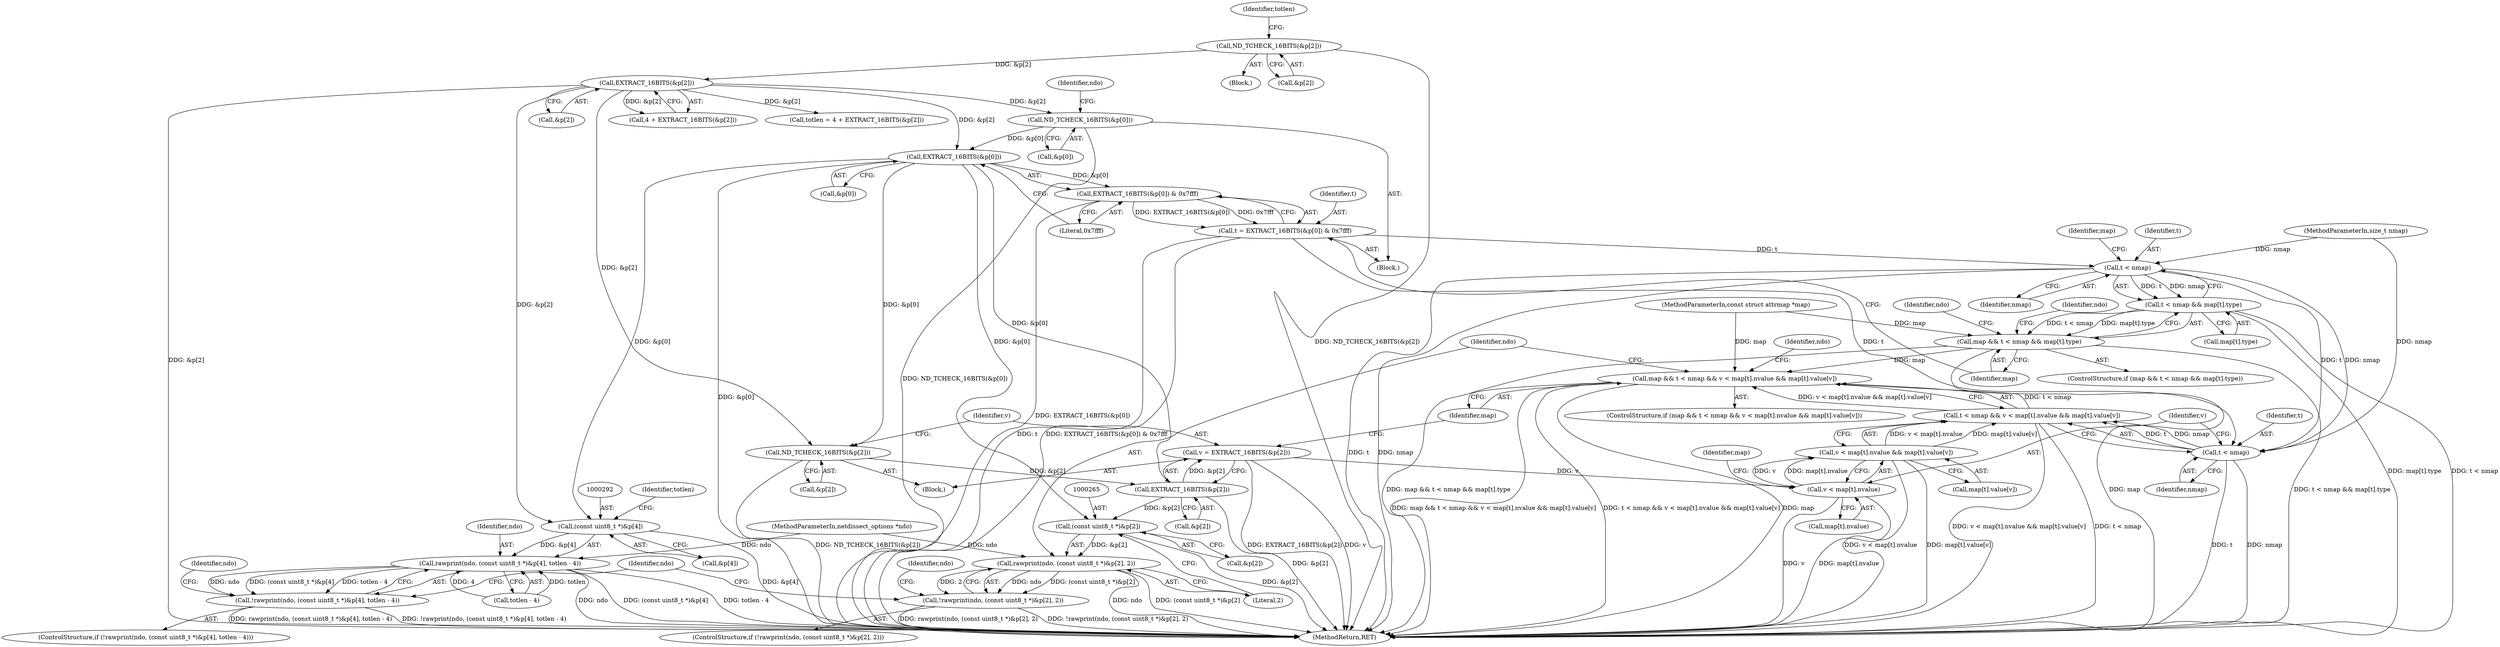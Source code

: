 digraph "0_tcpdump_e0a5a02b0fc1900a69d6c37ed0aab36fb8494e6d_0@pointer" {
"1000154" [label="(Call,ND_TCHECK_16BITS(&p[0]))"];
"1000134" [label="(Call,EXTRACT_16BITS(&p[2]))"];
"1000125" [label="(Call,ND_TCHECK_16BITS(&p[2]))"];
"1000166" [label="(Call,EXTRACT_16BITS(&p[0]))"];
"1000165" [label="(Call,EXTRACT_16BITS(&p[0]) & 0x7fff)"];
"1000163" [label="(Call,t = EXTRACT_16BITS(&p[0]) & 0x7fff)"];
"1000176" [label="(Call,t < nmap)"];
"1000175" [label="(Call,t < nmap && map[t].type)"];
"1000173" [label="(Call,map && t < nmap && map[t].type)"];
"1000225" [label="(Call,map && t < nmap && v < map[t].nvalue && map[t].value[v])"];
"1000228" [label="(Call,t < nmap)"];
"1000227" [label="(Call,t < nmap && v < map[t].nvalue && map[t].value[v])"];
"1000212" [label="(Call,ND_TCHECK_16BITS(&p[2]))"];
"1000219" [label="(Call,EXTRACT_16BITS(&p[2]))"];
"1000217" [label="(Call,v = EXTRACT_16BITS(&p[2]))"];
"1000232" [label="(Call,v < map[t].nvalue)"];
"1000231" [label="(Call,v < map[t].nvalue && map[t].value[v])"];
"1000264" [label="(Call,(const uint8_t *)&p[2])"];
"1000262" [label="(Call,rawprint(ndo, (const uint8_t *)&p[2], 2))"];
"1000261" [label="(Call,!rawprint(ndo, (const uint8_t *)&p[2], 2))"];
"1000291" [label="(Call,(const uint8_t *)&p[4])"];
"1000289" [label="(Call,rawprint(ndo, (const uint8_t *)&p[4], totlen - 4))"];
"1000288" [label="(Call,!rawprint(ndo, (const uint8_t *)&p[4], totlen - 4))"];
"1000154" [label="(Call,ND_TCHECK_16BITS(&p[0]))"];
"1000135" [label="(Call,&p[2])"];
"1000220" [label="(Call,&p[2])"];
"1000287" [label="(ControlStructure,if (!rawprint(ndo, (const uint8_t *)&p[4], totlen - 4)))"];
"1000260" [label="(ControlStructure,if (!rawprint(ndo, (const uint8_t *)&p[2], 2)))"];
"1000228" [label="(Call,t < nmap)"];
"1000101" [label="(MethodParameterIn,netdissect_options *ndo)"];
"1000227" [label="(Call,t < nmap && v < map[t].nvalue && map[t].value[v])"];
"1000274" [label="(Identifier,ndo)"];
"1000217" [label="(Call,v = EXTRACT_16BITS(&p[2]))"];
"1000234" [label="(Call,map[t].nvalue)"];
"1000261" [label="(Call,!rawprint(ndo, (const uint8_t *)&p[2], 2))"];
"1000175" [label="(Call,t < nmap && map[t].type)"];
"1000176" [label="(Call,t < nmap)"];
"1000163" [label="(Call,t = EXTRACT_16BITS(&p[0]) & 0x7fff)"];
"1000229" [label="(Identifier,t)"];
"1000155" [label="(Call,&p[0])"];
"1000179" [label="(Call,map[t].type)"];
"1000293" [label="(Call,&p[4])"];
"1000224" [label="(ControlStructure,if (map && t < nmap && v < map[t].nvalue && map[t].value[v]))"];
"1000226" [label="(Identifier,map)"];
"1000174" [label="(Identifier,map)"];
"1000218" [label="(Identifier,v)"];
"1000298" [label="(Identifier,totlen)"];
"1000171" [label="(Literal,0x7fff)"];
"1000166" [label="(Call,EXTRACT_16BITS(&p[0]))"];
"1000233" [label="(Identifier,v)"];
"1000225" [label="(Call,map && t < nmap && v < map[t].nvalue && map[t].value[v])"];
"1000270" [label="(Literal,2)"];
"1000317" [label="(MethodReturn,RET)"];
"1000239" [label="(Call,map[t].value[v])"];
"1000178" [label="(Identifier,nmap)"];
"1000181" [label="(Identifier,map)"];
"1000219" [label="(Call,EXTRACT_16BITS(&p[2]))"];
"1000161" [label="(Identifier,ndo)"];
"1000213" [label="(Call,&p[2])"];
"1000262" [label="(Call,rawprint(ndo, (const uint8_t *)&p[2], 2))"];
"1000308" [label="(Identifier,ndo)"];
"1000125" [label="(Call,ND_TCHECK_16BITS(&p[2]))"];
"1000186" [label="(Identifier,ndo)"];
"1000177" [label="(Identifier,t)"];
"1000131" [label="(Identifier,totlen)"];
"1000104" [label="(MethodParameterIn,const struct attrmap *map)"];
"1000288" [label="(Call,!rawprint(ndo, (const uint8_t *)&p[4], totlen - 4))"];
"1000242" [label="(Identifier,map)"];
"1000248" [label="(Identifier,ndo)"];
"1000289" [label="(Call,rawprint(ndo, (const uint8_t *)&p[4], totlen - 4))"];
"1000290" [label="(Identifier,ndo)"];
"1000264" [label="(Call,(const uint8_t *)&p[2])"];
"1000164" [label="(Identifier,t)"];
"1000173" [label="(Call,map && t < nmap && map[t].type)"];
"1000232" [label="(Call,v < map[t].nvalue)"];
"1000132" [label="(Call,4 + EXTRACT_16BITS(&p[2]))"];
"1000212" [label="(Call,ND_TCHECK_16BITS(&p[2]))"];
"1000165" [label="(Call,EXTRACT_16BITS(&p[0]) & 0x7fff)"];
"1000207" [label="(Block,)"];
"1000291" [label="(Call,(const uint8_t *)&p[4])"];
"1000231" [label="(Call,v < map[t].nvalue && map[t].value[v])"];
"1000106" [label="(Block,)"];
"1000105" [label="(MethodParameterIn,size_t nmap)"];
"1000230" [label="(Identifier,nmap)"];
"1000303" [label="(Identifier,ndo)"];
"1000266" [label="(Call,&p[2])"];
"1000263" [label="(Identifier,ndo)"];
"1000130" [label="(Call,totlen = 4 + EXTRACT_16BITS(&p[2]))"];
"1000124" [label="(Block,)"];
"1000126" [label="(Call,&p[2])"];
"1000167" [label="(Call,&p[0])"];
"1000134" [label="(Call,EXTRACT_16BITS(&p[2]))"];
"1000297" [label="(Call,totlen - 4)"];
"1000197" [label="(Identifier,ndo)"];
"1000172" [label="(ControlStructure,if (map && t < nmap && map[t].type))"];
"1000154" -> "1000106"  [label="AST: "];
"1000154" -> "1000155"  [label="CFG: "];
"1000155" -> "1000154"  [label="AST: "];
"1000161" -> "1000154"  [label="CFG: "];
"1000154" -> "1000317"  [label="DDG: ND_TCHECK_16BITS(&p[0])"];
"1000134" -> "1000154"  [label="DDG: &p[2]"];
"1000154" -> "1000166"  [label="DDG: &p[0]"];
"1000134" -> "1000132"  [label="AST: "];
"1000134" -> "1000135"  [label="CFG: "];
"1000135" -> "1000134"  [label="AST: "];
"1000132" -> "1000134"  [label="CFG: "];
"1000134" -> "1000317"  [label="DDG: &p[2]"];
"1000134" -> "1000130"  [label="DDG: &p[2]"];
"1000134" -> "1000132"  [label="DDG: &p[2]"];
"1000125" -> "1000134"  [label="DDG: &p[2]"];
"1000134" -> "1000166"  [label="DDG: &p[2]"];
"1000134" -> "1000212"  [label="DDG: &p[2]"];
"1000134" -> "1000291"  [label="DDG: &p[2]"];
"1000125" -> "1000124"  [label="AST: "];
"1000125" -> "1000126"  [label="CFG: "];
"1000126" -> "1000125"  [label="AST: "];
"1000131" -> "1000125"  [label="CFG: "];
"1000125" -> "1000317"  [label="DDG: ND_TCHECK_16BITS(&p[2])"];
"1000166" -> "1000165"  [label="AST: "];
"1000166" -> "1000167"  [label="CFG: "];
"1000167" -> "1000166"  [label="AST: "];
"1000171" -> "1000166"  [label="CFG: "];
"1000166" -> "1000317"  [label="DDG: &p[0]"];
"1000166" -> "1000165"  [label="DDG: &p[0]"];
"1000166" -> "1000212"  [label="DDG: &p[0]"];
"1000166" -> "1000219"  [label="DDG: &p[0]"];
"1000166" -> "1000264"  [label="DDG: &p[0]"];
"1000166" -> "1000291"  [label="DDG: &p[0]"];
"1000165" -> "1000163"  [label="AST: "];
"1000165" -> "1000171"  [label="CFG: "];
"1000171" -> "1000165"  [label="AST: "];
"1000163" -> "1000165"  [label="CFG: "];
"1000165" -> "1000317"  [label="DDG: EXTRACT_16BITS(&p[0])"];
"1000165" -> "1000163"  [label="DDG: EXTRACT_16BITS(&p[0])"];
"1000165" -> "1000163"  [label="DDG: 0x7fff"];
"1000163" -> "1000106"  [label="AST: "];
"1000164" -> "1000163"  [label="AST: "];
"1000174" -> "1000163"  [label="CFG: "];
"1000163" -> "1000317"  [label="DDG: t"];
"1000163" -> "1000317"  [label="DDG: EXTRACT_16BITS(&p[0]) & 0x7fff"];
"1000163" -> "1000176"  [label="DDG: t"];
"1000163" -> "1000228"  [label="DDG: t"];
"1000176" -> "1000175"  [label="AST: "];
"1000176" -> "1000178"  [label="CFG: "];
"1000177" -> "1000176"  [label="AST: "];
"1000178" -> "1000176"  [label="AST: "];
"1000181" -> "1000176"  [label="CFG: "];
"1000175" -> "1000176"  [label="CFG: "];
"1000176" -> "1000317"  [label="DDG: t"];
"1000176" -> "1000317"  [label="DDG: nmap"];
"1000176" -> "1000175"  [label="DDG: t"];
"1000176" -> "1000175"  [label="DDG: nmap"];
"1000105" -> "1000176"  [label="DDG: nmap"];
"1000176" -> "1000228"  [label="DDG: t"];
"1000176" -> "1000228"  [label="DDG: nmap"];
"1000175" -> "1000173"  [label="AST: "];
"1000175" -> "1000179"  [label="CFG: "];
"1000179" -> "1000175"  [label="AST: "];
"1000173" -> "1000175"  [label="CFG: "];
"1000175" -> "1000317"  [label="DDG: map[t].type"];
"1000175" -> "1000317"  [label="DDG: t < nmap"];
"1000175" -> "1000173"  [label="DDG: t < nmap"];
"1000175" -> "1000173"  [label="DDG: map[t].type"];
"1000173" -> "1000172"  [label="AST: "];
"1000173" -> "1000174"  [label="CFG: "];
"1000174" -> "1000173"  [label="AST: "];
"1000186" -> "1000173"  [label="CFG: "];
"1000197" -> "1000173"  [label="CFG: "];
"1000173" -> "1000317"  [label="DDG: map && t < nmap && map[t].type"];
"1000173" -> "1000317"  [label="DDG: map"];
"1000173" -> "1000317"  [label="DDG: t < nmap && map[t].type"];
"1000104" -> "1000173"  [label="DDG: map"];
"1000173" -> "1000225"  [label="DDG: map"];
"1000225" -> "1000224"  [label="AST: "];
"1000225" -> "1000226"  [label="CFG: "];
"1000225" -> "1000227"  [label="CFG: "];
"1000226" -> "1000225"  [label="AST: "];
"1000227" -> "1000225"  [label="AST: "];
"1000248" -> "1000225"  [label="CFG: "];
"1000263" -> "1000225"  [label="CFG: "];
"1000225" -> "1000317"  [label="DDG: map && t < nmap && v < map[t].nvalue && map[t].value[v]"];
"1000225" -> "1000317"  [label="DDG: t < nmap && v < map[t].nvalue && map[t].value[v]"];
"1000225" -> "1000317"  [label="DDG: map"];
"1000104" -> "1000225"  [label="DDG: map"];
"1000227" -> "1000225"  [label="DDG: t < nmap"];
"1000227" -> "1000225"  [label="DDG: v < map[t].nvalue && map[t].value[v]"];
"1000228" -> "1000227"  [label="AST: "];
"1000228" -> "1000230"  [label="CFG: "];
"1000229" -> "1000228"  [label="AST: "];
"1000230" -> "1000228"  [label="AST: "];
"1000233" -> "1000228"  [label="CFG: "];
"1000227" -> "1000228"  [label="CFG: "];
"1000228" -> "1000317"  [label="DDG: t"];
"1000228" -> "1000317"  [label="DDG: nmap"];
"1000228" -> "1000227"  [label="DDG: t"];
"1000228" -> "1000227"  [label="DDG: nmap"];
"1000105" -> "1000228"  [label="DDG: nmap"];
"1000227" -> "1000231"  [label="CFG: "];
"1000231" -> "1000227"  [label="AST: "];
"1000227" -> "1000317"  [label="DDG: v < map[t].nvalue && map[t].value[v]"];
"1000227" -> "1000317"  [label="DDG: t < nmap"];
"1000231" -> "1000227"  [label="DDG: v < map[t].nvalue"];
"1000231" -> "1000227"  [label="DDG: map[t].value[v]"];
"1000212" -> "1000207"  [label="AST: "];
"1000212" -> "1000213"  [label="CFG: "];
"1000213" -> "1000212"  [label="AST: "];
"1000218" -> "1000212"  [label="CFG: "];
"1000212" -> "1000317"  [label="DDG: ND_TCHECK_16BITS(&p[2])"];
"1000212" -> "1000219"  [label="DDG: &p[2]"];
"1000219" -> "1000217"  [label="AST: "];
"1000219" -> "1000220"  [label="CFG: "];
"1000220" -> "1000219"  [label="AST: "];
"1000217" -> "1000219"  [label="CFG: "];
"1000219" -> "1000317"  [label="DDG: &p[2]"];
"1000219" -> "1000217"  [label="DDG: &p[2]"];
"1000219" -> "1000264"  [label="DDG: &p[2]"];
"1000217" -> "1000207"  [label="AST: "];
"1000218" -> "1000217"  [label="AST: "];
"1000226" -> "1000217"  [label="CFG: "];
"1000217" -> "1000317"  [label="DDG: EXTRACT_16BITS(&p[2])"];
"1000217" -> "1000317"  [label="DDG: v"];
"1000217" -> "1000232"  [label="DDG: v"];
"1000232" -> "1000231"  [label="AST: "];
"1000232" -> "1000234"  [label="CFG: "];
"1000233" -> "1000232"  [label="AST: "];
"1000234" -> "1000232"  [label="AST: "];
"1000242" -> "1000232"  [label="CFG: "];
"1000231" -> "1000232"  [label="CFG: "];
"1000232" -> "1000317"  [label="DDG: v"];
"1000232" -> "1000317"  [label="DDG: map[t].nvalue"];
"1000232" -> "1000231"  [label="DDG: v"];
"1000232" -> "1000231"  [label="DDG: map[t].nvalue"];
"1000231" -> "1000239"  [label="CFG: "];
"1000239" -> "1000231"  [label="AST: "];
"1000231" -> "1000317"  [label="DDG: v < map[t].nvalue"];
"1000231" -> "1000317"  [label="DDG: map[t].value[v]"];
"1000264" -> "1000262"  [label="AST: "];
"1000264" -> "1000266"  [label="CFG: "];
"1000265" -> "1000264"  [label="AST: "];
"1000266" -> "1000264"  [label="AST: "];
"1000270" -> "1000264"  [label="CFG: "];
"1000264" -> "1000317"  [label="DDG: &p[2]"];
"1000264" -> "1000262"  [label="DDG: &p[2]"];
"1000262" -> "1000261"  [label="AST: "];
"1000262" -> "1000270"  [label="CFG: "];
"1000263" -> "1000262"  [label="AST: "];
"1000270" -> "1000262"  [label="AST: "];
"1000261" -> "1000262"  [label="CFG: "];
"1000262" -> "1000317"  [label="DDG: ndo"];
"1000262" -> "1000317"  [label="DDG: (const uint8_t *)&p[2]"];
"1000262" -> "1000261"  [label="DDG: ndo"];
"1000262" -> "1000261"  [label="DDG: (const uint8_t *)&p[2]"];
"1000262" -> "1000261"  [label="DDG: 2"];
"1000101" -> "1000262"  [label="DDG: ndo"];
"1000261" -> "1000260"  [label="AST: "];
"1000274" -> "1000261"  [label="CFG: "];
"1000308" -> "1000261"  [label="CFG: "];
"1000261" -> "1000317"  [label="DDG: rawprint(ndo, (const uint8_t *)&p[2], 2)"];
"1000261" -> "1000317"  [label="DDG: !rawprint(ndo, (const uint8_t *)&p[2], 2)"];
"1000291" -> "1000289"  [label="AST: "];
"1000291" -> "1000293"  [label="CFG: "];
"1000292" -> "1000291"  [label="AST: "];
"1000293" -> "1000291"  [label="AST: "];
"1000298" -> "1000291"  [label="CFG: "];
"1000291" -> "1000317"  [label="DDG: &p[4]"];
"1000291" -> "1000289"  [label="DDG: &p[4]"];
"1000289" -> "1000288"  [label="AST: "];
"1000289" -> "1000297"  [label="CFG: "];
"1000290" -> "1000289"  [label="AST: "];
"1000297" -> "1000289"  [label="AST: "];
"1000288" -> "1000289"  [label="CFG: "];
"1000289" -> "1000317"  [label="DDG: ndo"];
"1000289" -> "1000317"  [label="DDG: (const uint8_t *)&p[4]"];
"1000289" -> "1000317"  [label="DDG: totlen - 4"];
"1000289" -> "1000288"  [label="DDG: ndo"];
"1000289" -> "1000288"  [label="DDG: (const uint8_t *)&p[4]"];
"1000289" -> "1000288"  [label="DDG: totlen - 4"];
"1000101" -> "1000289"  [label="DDG: ndo"];
"1000297" -> "1000289"  [label="DDG: totlen"];
"1000297" -> "1000289"  [label="DDG: 4"];
"1000288" -> "1000287"  [label="AST: "];
"1000303" -> "1000288"  [label="CFG: "];
"1000308" -> "1000288"  [label="CFG: "];
"1000288" -> "1000317"  [label="DDG: rawprint(ndo, (const uint8_t *)&p[4], totlen - 4)"];
"1000288" -> "1000317"  [label="DDG: !rawprint(ndo, (const uint8_t *)&p[4], totlen - 4)"];
}
